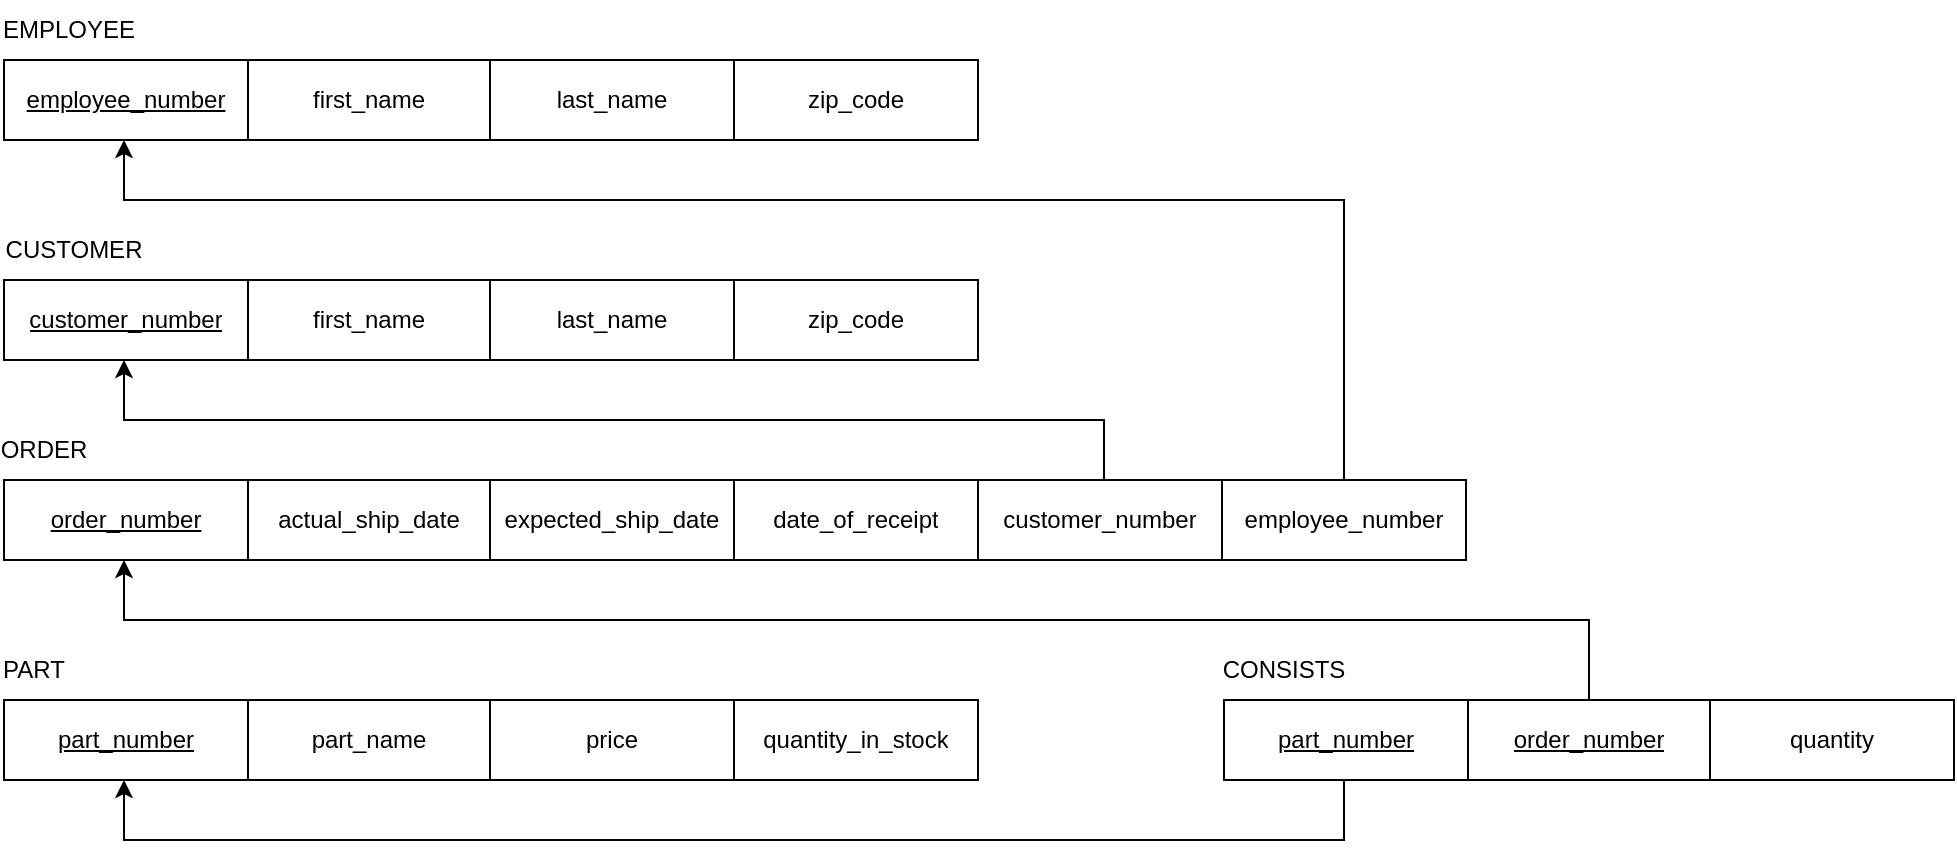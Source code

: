 <mxfile version="15.7.3" type="device"><diagram id="MAo0nO8m7ok6xWQhRMvq" name="Page-1"><mxGraphModel dx="1431" dy="1121" grid="1" gridSize="10" guides="1" tooltips="1" connect="1" arrows="1" fold="1" page="1" pageScale="1" pageWidth="2000" pageHeight="2000" math="0" shadow="0"><root><mxCell id="0"/><mxCell id="1" parent="0"/><mxCell id="biuQmTOUXstfDgzMXP0r-1" value="" style="shape=table;html=1;whiteSpace=wrap;startSize=0;container=1;collapsible=0;childLayout=tableLayout;" parent="1" vertex="1"><mxGeometry x="120" y="170" width="487" height="40" as="geometry"/></mxCell><mxCell id="biuQmTOUXstfDgzMXP0r-6" value="" style="shape=partialRectangle;html=1;whiteSpace=wrap;collapsible=0;dropTarget=0;pointerEvents=0;fillColor=none;top=0;left=0;bottom=0;right=0;points=[[0,0.5],[1,0.5]];portConstraint=eastwest;" parent="biuQmTOUXstfDgzMXP0r-1" vertex="1"><mxGeometry width="487" height="40" as="geometry"/></mxCell><mxCell id="biuQmTOUXstfDgzMXP0r-7" value="&lt;u&gt;employee_number&lt;/u&gt;" style="shape=partialRectangle;html=1;whiteSpace=wrap;connectable=0;fillColor=none;top=0;left=0;bottom=0;right=0;overflow=hidden;pointerEvents=1;" parent="biuQmTOUXstfDgzMXP0r-6" vertex="1"><mxGeometry width="122" height="40" as="geometry"><mxRectangle width="122" height="40" as="alternateBounds"/></mxGeometry></mxCell><mxCell id="biuQmTOUXstfDgzMXP0r-8" value="first_name" style="shape=partialRectangle;html=1;whiteSpace=wrap;connectable=0;fillColor=none;top=0;left=0;bottom=0;right=0;overflow=hidden;pointerEvents=1;" parent="biuQmTOUXstfDgzMXP0r-6" vertex="1"><mxGeometry x="122" width="121" height="40" as="geometry"><mxRectangle width="121" height="40" as="alternateBounds"/></mxGeometry></mxCell><mxCell id="biuQmTOUXstfDgzMXP0r-9" value="last_name" style="shape=partialRectangle;html=1;whiteSpace=wrap;connectable=0;fillColor=none;top=0;left=0;bottom=0;right=0;overflow=hidden;pointerEvents=1;" parent="biuQmTOUXstfDgzMXP0r-6" vertex="1"><mxGeometry x="243" width="122" height="40" as="geometry"><mxRectangle width="122" height="40" as="alternateBounds"/></mxGeometry></mxCell><mxCell id="biuQmTOUXstfDgzMXP0r-14" value="zip_code" style="shape=partialRectangle;html=1;whiteSpace=wrap;connectable=0;fillColor=none;top=0;left=0;bottom=0;right=0;overflow=hidden;pointerEvents=1;" parent="biuQmTOUXstfDgzMXP0r-6" vertex="1"><mxGeometry x="365" width="122" height="40" as="geometry"><mxRectangle width="122" height="40" as="alternateBounds"/></mxGeometry></mxCell><mxCell id="biuQmTOUXstfDgzMXP0r-16" value="" style="shape=table;html=1;whiteSpace=wrap;startSize=0;container=1;collapsible=0;childLayout=tableLayout;" parent="1" vertex="1"><mxGeometry x="120" y="280" width="487" height="40" as="geometry"/></mxCell><mxCell id="biuQmTOUXstfDgzMXP0r-17" value="" style="shape=partialRectangle;html=1;whiteSpace=wrap;collapsible=0;dropTarget=0;pointerEvents=0;fillColor=none;top=0;left=0;bottom=0;right=0;points=[[0,0.5],[1,0.5]];portConstraint=eastwest;" parent="biuQmTOUXstfDgzMXP0r-16" vertex="1"><mxGeometry width="487" height="40" as="geometry"/></mxCell><mxCell id="biuQmTOUXstfDgzMXP0r-18" value="&lt;u&gt;customer_number&lt;/u&gt;" style="shape=partialRectangle;html=1;whiteSpace=wrap;connectable=0;fillColor=none;top=0;left=0;bottom=0;right=0;overflow=hidden;pointerEvents=1;" parent="biuQmTOUXstfDgzMXP0r-17" vertex="1"><mxGeometry width="122" height="40" as="geometry"><mxRectangle width="122" height="40" as="alternateBounds"/></mxGeometry></mxCell><mxCell id="biuQmTOUXstfDgzMXP0r-19" value="first_name" style="shape=partialRectangle;html=1;whiteSpace=wrap;connectable=0;fillColor=none;top=0;left=0;bottom=0;right=0;overflow=hidden;pointerEvents=1;" parent="biuQmTOUXstfDgzMXP0r-17" vertex="1"><mxGeometry x="122" width="121" height="40" as="geometry"><mxRectangle width="121" height="40" as="alternateBounds"/></mxGeometry></mxCell><mxCell id="biuQmTOUXstfDgzMXP0r-20" value="last_name" style="shape=partialRectangle;html=1;whiteSpace=wrap;connectable=0;fillColor=none;top=0;left=0;bottom=0;right=0;overflow=hidden;pointerEvents=1;" parent="biuQmTOUXstfDgzMXP0r-17" vertex="1"><mxGeometry x="243" width="122" height="40" as="geometry"><mxRectangle width="122" height="40" as="alternateBounds"/></mxGeometry></mxCell><mxCell id="biuQmTOUXstfDgzMXP0r-21" value="zip_code" style="shape=partialRectangle;html=1;whiteSpace=wrap;connectable=0;fillColor=none;top=0;left=0;bottom=0;right=0;overflow=hidden;pointerEvents=1;" parent="biuQmTOUXstfDgzMXP0r-17" vertex="1"><mxGeometry x="365" width="122" height="40" as="geometry"><mxRectangle width="122" height="40" as="alternateBounds"/></mxGeometry></mxCell><mxCell id="biuQmTOUXstfDgzMXP0r-24" value="" style="shape=table;html=1;whiteSpace=wrap;startSize=0;container=1;collapsible=0;childLayout=tableLayout;" parent="1" vertex="1"><mxGeometry x="120" y="490" width="487" height="40" as="geometry"/></mxCell><mxCell id="biuQmTOUXstfDgzMXP0r-25" value="" style="shape=partialRectangle;html=1;whiteSpace=wrap;collapsible=0;dropTarget=0;pointerEvents=0;fillColor=none;top=0;left=0;bottom=0;right=0;points=[[0,0.5],[1,0.5]];portConstraint=eastwest;" parent="biuQmTOUXstfDgzMXP0r-24" vertex="1"><mxGeometry width="487" height="40" as="geometry"/></mxCell><mxCell id="biuQmTOUXstfDgzMXP0r-26" value="&lt;u&gt;part_number&lt;/u&gt;" style="shape=partialRectangle;html=1;whiteSpace=wrap;connectable=0;fillColor=none;top=0;left=0;bottom=0;right=0;overflow=hidden;pointerEvents=1;" parent="biuQmTOUXstfDgzMXP0r-25" vertex="1"><mxGeometry width="122" height="40" as="geometry"><mxRectangle width="122" height="40" as="alternateBounds"/></mxGeometry></mxCell><mxCell id="biuQmTOUXstfDgzMXP0r-27" value="part_name" style="shape=partialRectangle;html=1;whiteSpace=wrap;connectable=0;fillColor=none;top=0;left=0;bottom=0;right=0;overflow=hidden;pointerEvents=1;" parent="biuQmTOUXstfDgzMXP0r-25" vertex="1"><mxGeometry x="122" width="121" height="40" as="geometry"><mxRectangle width="121" height="40" as="alternateBounds"/></mxGeometry></mxCell><mxCell id="biuQmTOUXstfDgzMXP0r-28" value="price" style="shape=partialRectangle;html=1;whiteSpace=wrap;connectable=0;fillColor=none;top=0;left=0;bottom=0;right=0;overflow=hidden;pointerEvents=1;" parent="biuQmTOUXstfDgzMXP0r-25" vertex="1"><mxGeometry x="243" width="122" height="40" as="geometry"><mxRectangle width="122" height="40" as="alternateBounds"/></mxGeometry></mxCell><mxCell id="biuQmTOUXstfDgzMXP0r-29" value="quantity_in_stock" style="shape=partialRectangle;html=1;whiteSpace=wrap;connectable=0;fillColor=none;top=0;left=0;bottom=0;right=0;overflow=hidden;pointerEvents=1;" parent="biuQmTOUXstfDgzMXP0r-25" vertex="1"><mxGeometry x="365" width="122" height="40" as="geometry"><mxRectangle width="122" height="40" as="alternateBounds"/></mxGeometry></mxCell><mxCell id="biuQmTOUXstfDgzMXP0r-56" style="edgeStyle=orthogonalEdgeStyle;rounded=0;orthogonalLoop=1;jettySize=auto;html=1;" parent="1" source="biuQmTOUXstfDgzMXP0r-30" target="biuQmTOUXstfDgzMXP0r-37" edge="1"><mxGeometry relative="1" as="geometry"><Array as="points"><mxPoint x="913" y="450"/><mxPoint x="180" y="450"/></Array></mxGeometry></mxCell><mxCell id="biuQmTOUXstfDgzMXP0r-30" value="" style="shape=table;html=1;whiteSpace=wrap;startSize=0;container=1;collapsible=0;childLayout=tableLayout;" parent="1" vertex="1"><mxGeometry x="730" y="490" width="365" height="40" as="geometry"/></mxCell><mxCell id="biuQmTOUXstfDgzMXP0r-31" value="" style="shape=partialRectangle;html=1;whiteSpace=wrap;collapsible=0;dropTarget=0;pointerEvents=0;fillColor=none;top=0;left=0;bottom=0;right=0;points=[[0,0.5],[1,0.5]];portConstraint=eastwest;" parent="biuQmTOUXstfDgzMXP0r-30" vertex="1"><mxGeometry width="365" height="40" as="geometry"/></mxCell><mxCell id="biuQmTOUXstfDgzMXP0r-32" value="&lt;u&gt;part_number&lt;/u&gt;" style="shape=partialRectangle;html=1;whiteSpace=wrap;connectable=0;fillColor=none;top=0;left=0;bottom=0;right=0;overflow=hidden;pointerEvents=1;" parent="biuQmTOUXstfDgzMXP0r-31" vertex="1"><mxGeometry width="122" height="40" as="geometry"><mxRectangle width="122" height="40" as="alternateBounds"/></mxGeometry></mxCell><mxCell id="biuQmTOUXstfDgzMXP0r-33" value="&lt;u&gt;order_number&lt;/u&gt;" style="shape=partialRectangle;html=1;whiteSpace=wrap;connectable=0;fillColor=none;top=0;left=0;bottom=0;right=0;overflow=hidden;pointerEvents=1;" parent="biuQmTOUXstfDgzMXP0r-31" vertex="1"><mxGeometry x="122" width="121" height="40" as="geometry"><mxRectangle width="121" height="40" as="alternateBounds"/></mxGeometry></mxCell><mxCell id="biuQmTOUXstfDgzMXP0r-34" value="quantity" style="shape=partialRectangle;html=1;whiteSpace=wrap;connectable=0;fillColor=none;top=0;left=0;bottom=0;right=0;overflow=hidden;pointerEvents=1;" parent="biuQmTOUXstfDgzMXP0r-31" vertex="1"><mxGeometry x="243" width="122" height="40" as="geometry"><mxRectangle width="122" height="40" as="alternateBounds"/></mxGeometry></mxCell><mxCell id="biuQmTOUXstfDgzMXP0r-54" style="edgeStyle=orthogonalEdgeStyle;rounded=0;orthogonalLoop=1;jettySize=auto;html=1;" parent="1" source="biuQmTOUXstfDgzMXP0r-36" target="biuQmTOUXstfDgzMXP0r-17" edge="1"><mxGeometry relative="1" as="geometry"><Array as="points"><mxPoint x="670" y="350"/><mxPoint x="180" y="350"/></Array></mxGeometry></mxCell><mxCell id="biuQmTOUXstfDgzMXP0r-55" style="edgeStyle=orthogonalEdgeStyle;rounded=0;orthogonalLoop=1;jettySize=auto;html=1;" parent="1" source="biuQmTOUXstfDgzMXP0r-36" target="biuQmTOUXstfDgzMXP0r-6" edge="1"><mxGeometry relative="1" as="geometry"><Array as="points"><mxPoint x="790" y="240"/><mxPoint x="180" y="240"/></Array></mxGeometry></mxCell><mxCell id="biuQmTOUXstfDgzMXP0r-36" value="" style="shape=table;html=1;whiteSpace=wrap;startSize=0;container=1;collapsible=0;childLayout=tableLayout;" parent="1" vertex="1"><mxGeometry x="120" y="380" width="731" height="40" as="geometry"/></mxCell><mxCell id="biuQmTOUXstfDgzMXP0r-37" value="" style="shape=partialRectangle;html=1;whiteSpace=wrap;collapsible=0;dropTarget=0;pointerEvents=0;fillColor=none;top=0;left=0;bottom=0;right=0;points=[[0,0.5],[1,0.5]];portConstraint=eastwest;" parent="biuQmTOUXstfDgzMXP0r-36" vertex="1"><mxGeometry width="731" height="40" as="geometry"/></mxCell><mxCell id="biuQmTOUXstfDgzMXP0r-38" value="&lt;u&gt;order_number&lt;/u&gt;" style="shape=partialRectangle;html=1;whiteSpace=wrap;connectable=0;fillColor=none;top=0;left=0;bottom=0;right=0;overflow=hidden;pointerEvents=1;" parent="biuQmTOUXstfDgzMXP0r-37" vertex="1"><mxGeometry width="122" height="40" as="geometry"><mxRectangle width="122" height="40" as="alternateBounds"/></mxGeometry></mxCell><mxCell id="biuQmTOUXstfDgzMXP0r-39" value="actual_ship_date" style="shape=partialRectangle;html=1;whiteSpace=wrap;connectable=0;fillColor=none;top=0;left=0;bottom=0;right=0;overflow=hidden;pointerEvents=1;" parent="biuQmTOUXstfDgzMXP0r-37" vertex="1"><mxGeometry x="122" width="121" height="40" as="geometry"><mxRectangle width="121" height="40" as="alternateBounds"/></mxGeometry></mxCell><mxCell id="biuQmTOUXstfDgzMXP0r-40" value="expected_ship_date" style="shape=partialRectangle;html=1;whiteSpace=wrap;connectable=0;fillColor=none;top=0;left=0;bottom=0;right=0;overflow=hidden;pointerEvents=1;" parent="biuQmTOUXstfDgzMXP0r-37" vertex="1"><mxGeometry x="243" width="122" height="40" as="geometry"><mxRectangle width="122" height="40" as="alternateBounds"/></mxGeometry></mxCell><mxCell id="biuQmTOUXstfDgzMXP0r-41" value="date_of_receipt" style="shape=partialRectangle;html=1;whiteSpace=wrap;connectable=0;fillColor=none;top=0;left=0;bottom=0;right=0;overflow=hidden;pointerEvents=1;" parent="biuQmTOUXstfDgzMXP0r-37" vertex="1"><mxGeometry x="365" width="122" height="40" as="geometry"><mxRectangle width="122" height="40" as="alternateBounds"/></mxGeometry></mxCell><mxCell id="biuQmTOUXstfDgzMXP0r-42" value="customer_number" style="shape=partialRectangle;html=1;whiteSpace=wrap;connectable=0;fillColor=none;top=0;left=0;bottom=0;right=0;overflow=hidden;pointerEvents=1;" parent="biuQmTOUXstfDgzMXP0r-37" vertex="1"><mxGeometry x="487" width="122" height="40" as="geometry"><mxRectangle width="122" height="40" as="alternateBounds"/></mxGeometry></mxCell><mxCell id="biuQmTOUXstfDgzMXP0r-43" value="employee_number" style="shape=partialRectangle;html=1;whiteSpace=wrap;connectable=0;fillColor=none;top=0;left=0;bottom=0;right=0;overflow=hidden;pointerEvents=1;" parent="biuQmTOUXstfDgzMXP0r-37" vertex="1"><mxGeometry x="609" width="122" height="40" as="geometry"><mxRectangle width="122" height="40" as="alternateBounds"/></mxGeometry></mxCell><mxCell id="biuQmTOUXstfDgzMXP0r-44" value="EMPLOYEE" style="text;html=1;strokeColor=none;fillColor=none;align=center;verticalAlign=middle;whiteSpace=wrap;rounded=0;" parent="1" vertex="1"><mxGeometry x="120" y="140" width="65" height="30" as="geometry"/></mxCell><mxCell id="biuQmTOUXstfDgzMXP0r-46" value="CUSTOMER" style="text;html=1;strokeColor=none;fillColor=none;align=center;verticalAlign=middle;whiteSpace=wrap;rounded=0;" parent="1" vertex="1"><mxGeometry x="120" y="250" width="70" height="30" as="geometry"/></mxCell><mxCell id="biuQmTOUXstfDgzMXP0r-47" value="ORDER" style="text;html=1;strokeColor=none;fillColor=none;align=center;verticalAlign=middle;whiteSpace=wrap;rounded=0;" parent="1" vertex="1"><mxGeometry x="120" y="350" width="40" height="30" as="geometry"/></mxCell><mxCell id="biuQmTOUXstfDgzMXP0r-48" value="PART" style="text;html=1;strokeColor=none;fillColor=none;align=center;verticalAlign=middle;whiteSpace=wrap;rounded=0;" parent="1" vertex="1"><mxGeometry x="120" y="460" width="30" height="30" as="geometry"/></mxCell><mxCell id="biuQmTOUXstfDgzMXP0r-49" value="CONSISTS" style="text;html=1;strokeColor=none;fillColor=none;align=center;verticalAlign=middle;whiteSpace=wrap;rounded=0;" parent="1" vertex="1"><mxGeometry x="730" y="460" width="60" height="30" as="geometry"/></mxCell><mxCell id="biuQmTOUXstfDgzMXP0r-57" style="edgeStyle=orthogonalEdgeStyle;rounded=0;orthogonalLoop=1;jettySize=auto;html=1;" parent="1" source="biuQmTOUXstfDgzMXP0r-31" target="biuQmTOUXstfDgzMXP0r-25" edge="1"><mxGeometry relative="1" as="geometry"><Array as="points"><mxPoint x="790" y="560"/><mxPoint x="180" y="560"/></Array></mxGeometry></mxCell></root></mxGraphModel></diagram></mxfile>